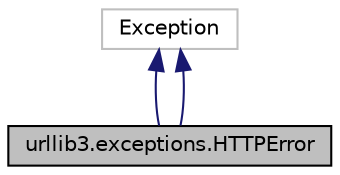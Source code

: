 digraph "urllib3.exceptions.HTTPError"
{
 // LATEX_PDF_SIZE
  edge [fontname="Helvetica",fontsize="10",labelfontname="Helvetica",labelfontsize="10"];
  node [fontname="Helvetica",fontsize="10",shape=record];
  Node1 [label="urllib3.exceptions.HTTPError",height=0.2,width=0.4,color="black", fillcolor="grey75", style="filled", fontcolor="black",tooltip=" "];
  Node2 -> Node1 [dir="back",color="midnightblue",fontsize="10",style="solid",fontname="Helvetica"];
  Node2 [label="Exception",height=0.2,width=0.4,color="grey75", fillcolor="white", style="filled",tooltip=" "];
  Node2 -> Node1 [dir="back",color="midnightblue",fontsize="10",style="solid",fontname="Helvetica"];
}

